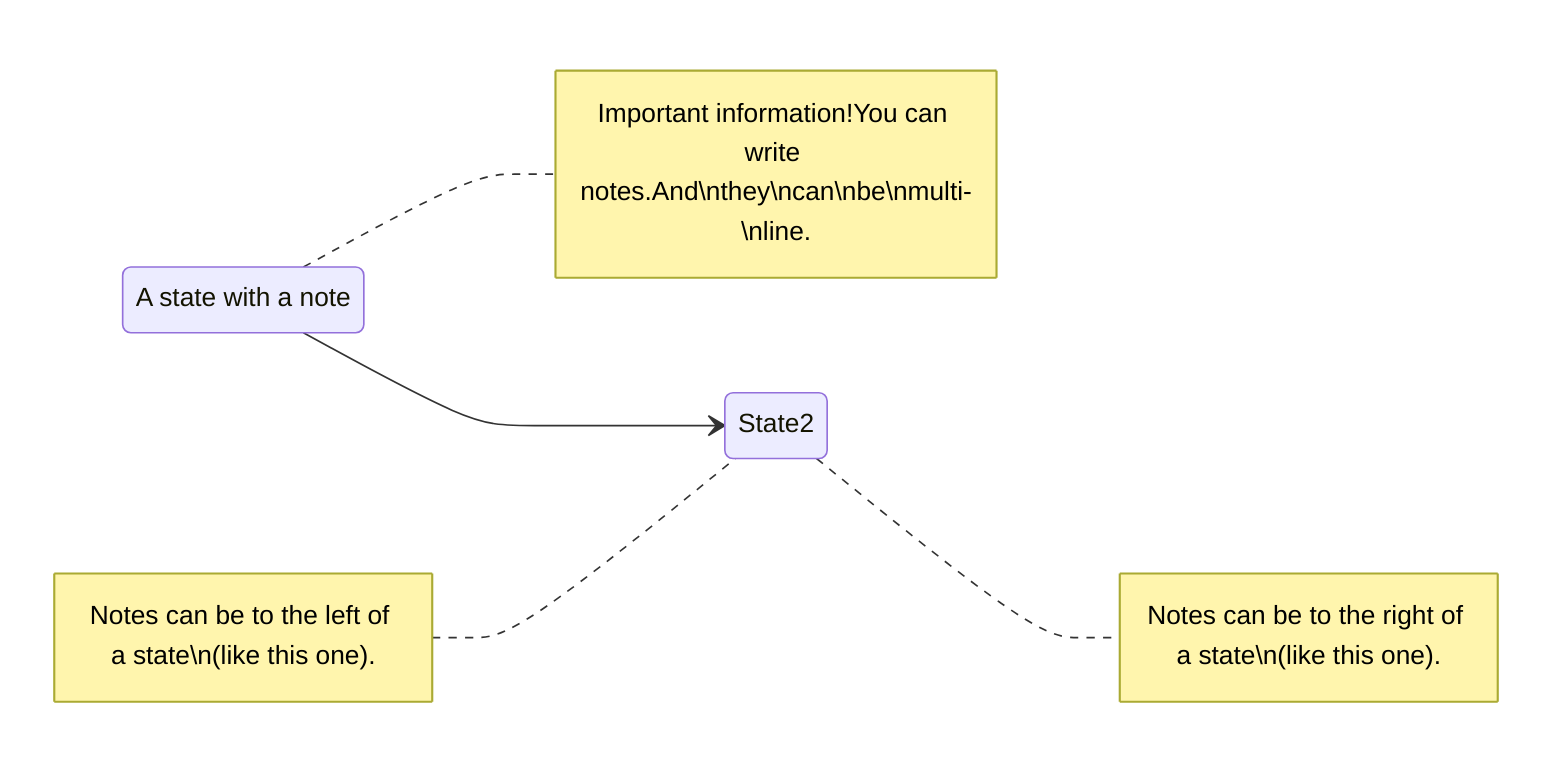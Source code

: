 stateDiagram-v2
      direction LR
      State1: A state with a note
      note right of State1
        Important information!You can write notes.And\nthey\ncan\nbe\nmulti-\nline.
      end note
      State1 --> State2
      note left of State2 : Notes can be to the left of a state\n(like this one).
      note right of State2 : Notes can be to the right of a state\n(like this one).